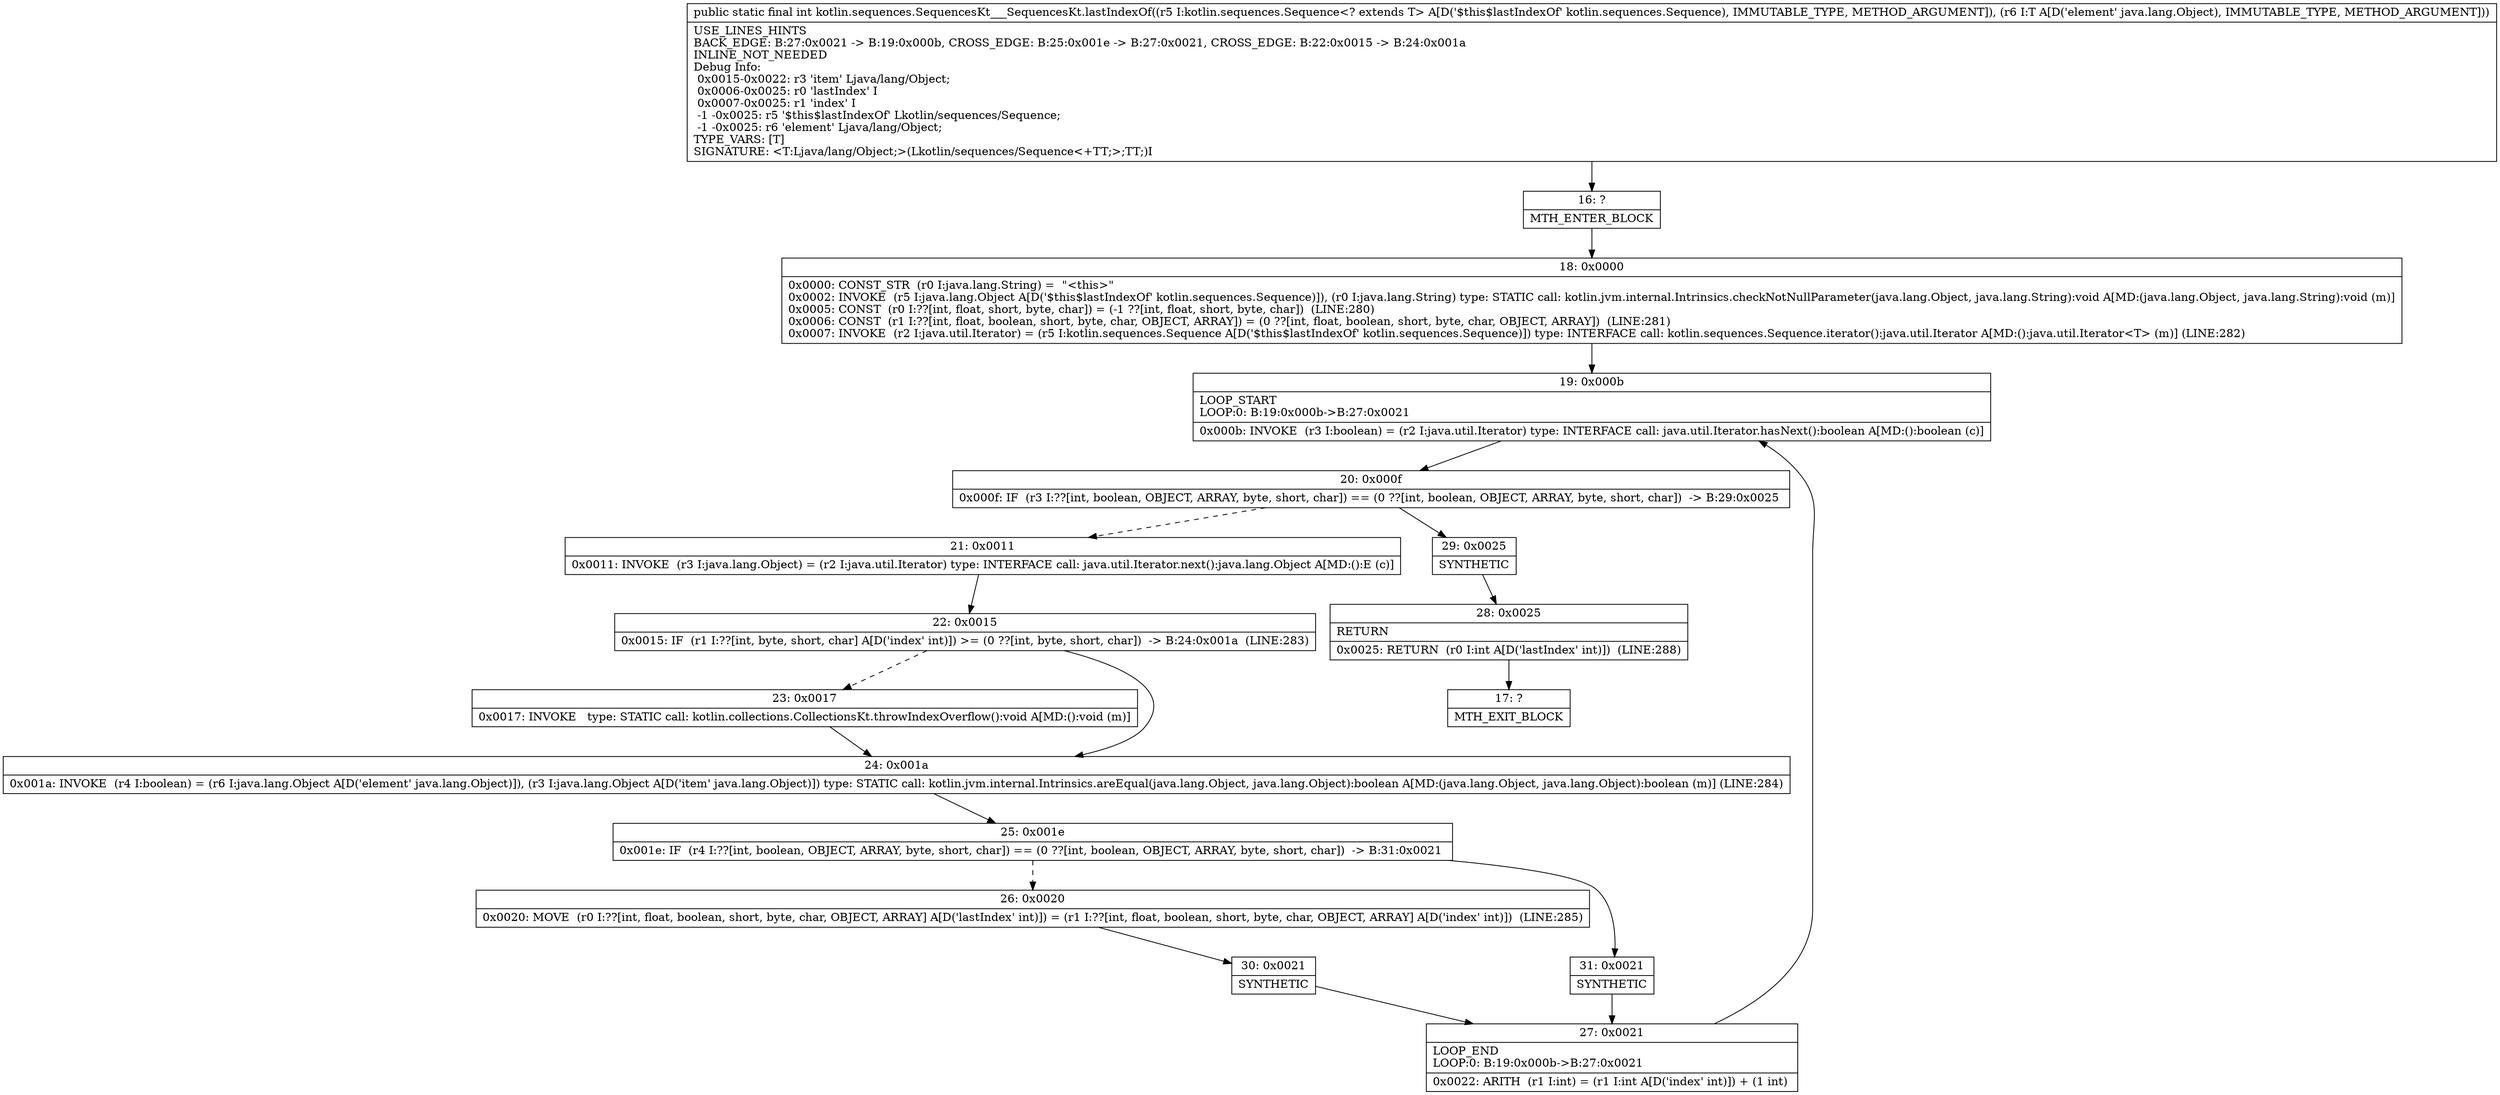 digraph "CFG forkotlin.sequences.SequencesKt___SequencesKt.lastIndexOf(Lkotlin\/sequences\/Sequence;Ljava\/lang\/Object;)I" {
Node_16 [shape=record,label="{16\:\ ?|MTH_ENTER_BLOCK\l}"];
Node_18 [shape=record,label="{18\:\ 0x0000|0x0000: CONST_STR  (r0 I:java.lang.String) =  \"\<this\>\" \l0x0002: INVOKE  (r5 I:java.lang.Object A[D('$this$lastIndexOf' kotlin.sequences.Sequence)]), (r0 I:java.lang.String) type: STATIC call: kotlin.jvm.internal.Intrinsics.checkNotNullParameter(java.lang.Object, java.lang.String):void A[MD:(java.lang.Object, java.lang.String):void (m)]\l0x0005: CONST  (r0 I:??[int, float, short, byte, char]) = (\-1 ??[int, float, short, byte, char])  (LINE:280)\l0x0006: CONST  (r1 I:??[int, float, boolean, short, byte, char, OBJECT, ARRAY]) = (0 ??[int, float, boolean, short, byte, char, OBJECT, ARRAY])  (LINE:281)\l0x0007: INVOKE  (r2 I:java.util.Iterator) = (r5 I:kotlin.sequences.Sequence A[D('$this$lastIndexOf' kotlin.sequences.Sequence)]) type: INTERFACE call: kotlin.sequences.Sequence.iterator():java.util.Iterator A[MD:():java.util.Iterator\<T\> (m)] (LINE:282)\l}"];
Node_19 [shape=record,label="{19\:\ 0x000b|LOOP_START\lLOOP:0: B:19:0x000b\-\>B:27:0x0021\l|0x000b: INVOKE  (r3 I:boolean) = (r2 I:java.util.Iterator) type: INTERFACE call: java.util.Iterator.hasNext():boolean A[MD:():boolean (c)]\l}"];
Node_20 [shape=record,label="{20\:\ 0x000f|0x000f: IF  (r3 I:??[int, boolean, OBJECT, ARRAY, byte, short, char]) == (0 ??[int, boolean, OBJECT, ARRAY, byte, short, char])  \-\> B:29:0x0025 \l}"];
Node_21 [shape=record,label="{21\:\ 0x0011|0x0011: INVOKE  (r3 I:java.lang.Object) = (r2 I:java.util.Iterator) type: INTERFACE call: java.util.Iterator.next():java.lang.Object A[MD:():E (c)]\l}"];
Node_22 [shape=record,label="{22\:\ 0x0015|0x0015: IF  (r1 I:??[int, byte, short, char] A[D('index' int)]) \>= (0 ??[int, byte, short, char])  \-\> B:24:0x001a  (LINE:283)\l}"];
Node_23 [shape=record,label="{23\:\ 0x0017|0x0017: INVOKE   type: STATIC call: kotlin.collections.CollectionsKt.throwIndexOverflow():void A[MD:():void (m)]\l}"];
Node_24 [shape=record,label="{24\:\ 0x001a|0x001a: INVOKE  (r4 I:boolean) = (r6 I:java.lang.Object A[D('element' java.lang.Object)]), (r3 I:java.lang.Object A[D('item' java.lang.Object)]) type: STATIC call: kotlin.jvm.internal.Intrinsics.areEqual(java.lang.Object, java.lang.Object):boolean A[MD:(java.lang.Object, java.lang.Object):boolean (m)] (LINE:284)\l}"];
Node_25 [shape=record,label="{25\:\ 0x001e|0x001e: IF  (r4 I:??[int, boolean, OBJECT, ARRAY, byte, short, char]) == (0 ??[int, boolean, OBJECT, ARRAY, byte, short, char])  \-\> B:31:0x0021 \l}"];
Node_26 [shape=record,label="{26\:\ 0x0020|0x0020: MOVE  (r0 I:??[int, float, boolean, short, byte, char, OBJECT, ARRAY] A[D('lastIndex' int)]) = (r1 I:??[int, float, boolean, short, byte, char, OBJECT, ARRAY] A[D('index' int)])  (LINE:285)\l}"];
Node_30 [shape=record,label="{30\:\ 0x0021|SYNTHETIC\l}"];
Node_27 [shape=record,label="{27\:\ 0x0021|LOOP_END\lLOOP:0: B:19:0x000b\-\>B:27:0x0021\l|0x0022: ARITH  (r1 I:int) = (r1 I:int A[D('index' int)]) + (1 int) \l}"];
Node_31 [shape=record,label="{31\:\ 0x0021|SYNTHETIC\l}"];
Node_29 [shape=record,label="{29\:\ 0x0025|SYNTHETIC\l}"];
Node_28 [shape=record,label="{28\:\ 0x0025|RETURN\l|0x0025: RETURN  (r0 I:int A[D('lastIndex' int)])  (LINE:288)\l}"];
Node_17 [shape=record,label="{17\:\ ?|MTH_EXIT_BLOCK\l}"];
MethodNode[shape=record,label="{public static final int kotlin.sequences.SequencesKt___SequencesKt.lastIndexOf((r5 I:kotlin.sequences.Sequence\<? extends T\> A[D('$this$lastIndexOf' kotlin.sequences.Sequence), IMMUTABLE_TYPE, METHOD_ARGUMENT]), (r6 I:T A[D('element' java.lang.Object), IMMUTABLE_TYPE, METHOD_ARGUMENT]))  | USE_LINES_HINTS\lBACK_EDGE: B:27:0x0021 \-\> B:19:0x000b, CROSS_EDGE: B:25:0x001e \-\> B:27:0x0021, CROSS_EDGE: B:22:0x0015 \-\> B:24:0x001a\lINLINE_NOT_NEEDED\lDebug Info:\l  0x0015\-0x0022: r3 'item' Ljava\/lang\/Object;\l  0x0006\-0x0025: r0 'lastIndex' I\l  0x0007\-0x0025: r1 'index' I\l  \-1 \-0x0025: r5 '$this$lastIndexOf' Lkotlin\/sequences\/Sequence;\l  \-1 \-0x0025: r6 'element' Ljava\/lang\/Object;\lTYPE_VARS: [T]\lSIGNATURE: \<T:Ljava\/lang\/Object;\>(Lkotlin\/sequences\/Sequence\<+TT;\>;TT;)I\l}"];
MethodNode -> Node_16;Node_16 -> Node_18;
Node_18 -> Node_19;
Node_19 -> Node_20;
Node_20 -> Node_21[style=dashed];
Node_20 -> Node_29;
Node_21 -> Node_22;
Node_22 -> Node_23[style=dashed];
Node_22 -> Node_24;
Node_23 -> Node_24;
Node_24 -> Node_25;
Node_25 -> Node_26[style=dashed];
Node_25 -> Node_31;
Node_26 -> Node_30;
Node_30 -> Node_27;
Node_27 -> Node_19;
Node_31 -> Node_27;
Node_29 -> Node_28;
Node_28 -> Node_17;
}

